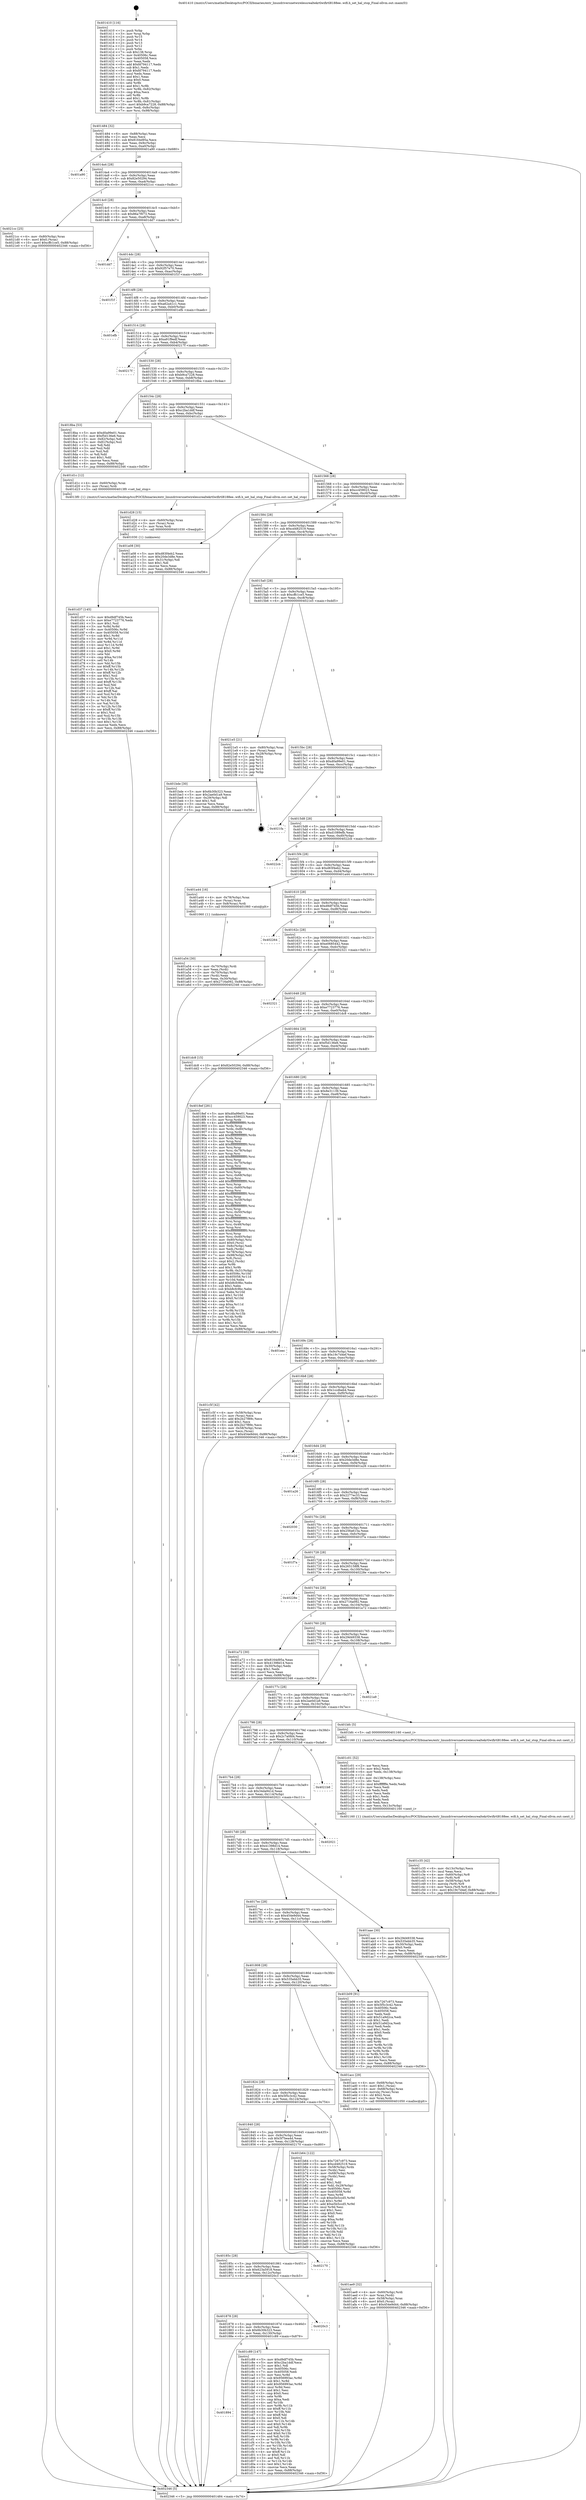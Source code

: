 digraph "0x401410" {
  label = "0x401410 (/mnt/c/Users/mathe/Desktop/tcc/POCII/binaries/extr_linuxdriversnetwirelessrealtekrtlwifirtl8188ee..wifi.h_set_hal_stop_Final-ollvm.out::main(0))"
  labelloc = "t"
  node[shape=record]

  Entry [label="",width=0.3,height=0.3,shape=circle,fillcolor=black,style=filled]
  "0x401484" [label="{
     0x401484 [32]\l
     | [instrs]\l
     &nbsp;&nbsp;0x401484 \<+6\>: mov -0x88(%rbp),%eax\l
     &nbsp;&nbsp;0x40148a \<+2\>: mov %eax,%ecx\l
     &nbsp;&nbsp;0x40148c \<+6\>: sub $0x8164d95a,%ecx\l
     &nbsp;&nbsp;0x401492 \<+6\>: mov %eax,-0x9c(%rbp)\l
     &nbsp;&nbsp;0x401498 \<+6\>: mov %ecx,-0xa0(%rbp)\l
     &nbsp;&nbsp;0x40149e \<+6\>: je 0000000000401a90 \<main+0x680\>\l
  }"]
  "0x401a90" [label="{
     0x401a90\l
  }", style=dashed]
  "0x4014a4" [label="{
     0x4014a4 [28]\l
     | [instrs]\l
     &nbsp;&nbsp;0x4014a4 \<+5\>: jmp 00000000004014a9 \<main+0x99\>\l
     &nbsp;&nbsp;0x4014a9 \<+6\>: mov -0x9c(%rbp),%eax\l
     &nbsp;&nbsp;0x4014af \<+5\>: sub $0x82e50294,%eax\l
     &nbsp;&nbsp;0x4014b4 \<+6\>: mov %eax,-0xa4(%rbp)\l
     &nbsp;&nbsp;0x4014ba \<+6\>: je 00000000004021cc \<main+0xdbc\>\l
  }"]
  Exit [label="",width=0.3,height=0.3,shape=circle,fillcolor=black,style=filled,peripheries=2]
  "0x4021cc" [label="{
     0x4021cc [25]\l
     | [instrs]\l
     &nbsp;&nbsp;0x4021cc \<+4\>: mov -0x80(%rbp),%rax\l
     &nbsp;&nbsp;0x4021d0 \<+6\>: movl $0x0,(%rax)\l
     &nbsp;&nbsp;0x4021d6 \<+10\>: movl $0xcffc1ce5,-0x88(%rbp)\l
     &nbsp;&nbsp;0x4021e0 \<+5\>: jmp 0000000000402346 \<main+0xf36\>\l
  }"]
  "0x4014c0" [label="{
     0x4014c0 [28]\l
     | [instrs]\l
     &nbsp;&nbsp;0x4014c0 \<+5\>: jmp 00000000004014c5 \<main+0xb5\>\l
     &nbsp;&nbsp;0x4014c5 \<+6\>: mov -0x9c(%rbp),%eax\l
     &nbsp;&nbsp;0x4014cb \<+5\>: sub $0x86a7f073,%eax\l
     &nbsp;&nbsp;0x4014d0 \<+6\>: mov %eax,-0xa8(%rbp)\l
     &nbsp;&nbsp;0x4014d6 \<+6\>: je 0000000000401dd7 \<main+0x9c7\>\l
  }"]
  "0x401d37" [label="{
     0x401d37 [145]\l
     | [instrs]\l
     &nbsp;&nbsp;0x401d37 \<+5\>: mov $0xd9df745b,%ecx\l
     &nbsp;&nbsp;0x401d3c \<+5\>: mov $0xe7723776,%edx\l
     &nbsp;&nbsp;0x401d41 \<+3\>: mov $0x1,%sil\l
     &nbsp;&nbsp;0x401d44 \<+3\>: xor %r8d,%r8d\l
     &nbsp;&nbsp;0x401d47 \<+8\>: mov 0x40506c,%r9d\l
     &nbsp;&nbsp;0x401d4f \<+8\>: mov 0x405058,%r10d\l
     &nbsp;&nbsp;0x401d57 \<+4\>: sub $0x1,%r8d\l
     &nbsp;&nbsp;0x401d5b \<+3\>: mov %r9d,%r11d\l
     &nbsp;&nbsp;0x401d5e \<+3\>: add %r8d,%r11d\l
     &nbsp;&nbsp;0x401d61 \<+4\>: imul %r11d,%r9d\l
     &nbsp;&nbsp;0x401d65 \<+4\>: and $0x1,%r9d\l
     &nbsp;&nbsp;0x401d69 \<+4\>: cmp $0x0,%r9d\l
     &nbsp;&nbsp;0x401d6d \<+3\>: sete %bl\l
     &nbsp;&nbsp;0x401d70 \<+4\>: cmp $0xa,%r10d\l
     &nbsp;&nbsp;0x401d74 \<+4\>: setl %r14b\l
     &nbsp;&nbsp;0x401d78 \<+3\>: mov %bl,%r15b\l
     &nbsp;&nbsp;0x401d7b \<+4\>: xor $0xff,%r15b\l
     &nbsp;&nbsp;0x401d7f \<+3\>: mov %r14b,%r12b\l
     &nbsp;&nbsp;0x401d82 \<+4\>: xor $0xff,%r12b\l
     &nbsp;&nbsp;0x401d86 \<+4\>: xor $0x1,%sil\l
     &nbsp;&nbsp;0x401d8a \<+3\>: mov %r15b,%r13b\l
     &nbsp;&nbsp;0x401d8d \<+4\>: and $0xff,%r13b\l
     &nbsp;&nbsp;0x401d91 \<+3\>: and %sil,%bl\l
     &nbsp;&nbsp;0x401d94 \<+3\>: mov %r12b,%al\l
     &nbsp;&nbsp;0x401d97 \<+2\>: and $0xff,%al\l
     &nbsp;&nbsp;0x401d99 \<+3\>: and %sil,%r14b\l
     &nbsp;&nbsp;0x401d9c \<+3\>: or %bl,%r13b\l
     &nbsp;&nbsp;0x401d9f \<+3\>: or %r14b,%al\l
     &nbsp;&nbsp;0x401da2 \<+3\>: xor %al,%r13b\l
     &nbsp;&nbsp;0x401da5 \<+3\>: or %r12b,%r15b\l
     &nbsp;&nbsp;0x401da8 \<+4\>: xor $0xff,%r15b\l
     &nbsp;&nbsp;0x401dac \<+4\>: or $0x1,%sil\l
     &nbsp;&nbsp;0x401db0 \<+3\>: and %sil,%r15b\l
     &nbsp;&nbsp;0x401db3 \<+3\>: or %r15b,%r13b\l
     &nbsp;&nbsp;0x401db6 \<+4\>: test $0x1,%r13b\l
     &nbsp;&nbsp;0x401dba \<+3\>: cmovne %edx,%ecx\l
     &nbsp;&nbsp;0x401dbd \<+6\>: mov %ecx,-0x88(%rbp)\l
     &nbsp;&nbsp;0x401dc3 \<+5\>: jmp 0000000000402346 \<main+0xf36\>\l
  }"]
  "0x401dd7" [label="{
     0x401dd7\l
  }", style=dashed]
  "0x4014dc" [label="{
     0x4014dc [28]\l
     | [instrs]\l
     &nbsp;&nbsp;0x4014dc \<+5\>: jmp 00000000004014e1 \<main+0xd1\>\l
     &nbsp;&nbsp;0x4014e1 \<+6\>: mov -0x9c(%rbp),%eax\l
     &nbsp;&nbsp;0x4014e7 \<+5\>: sub $0x92f57e70,%eax\l
     &nbsp;&nbsp;0x4014ec \<+6\>: mov %eax,-0xac(%rbp)\l
     &nbsp;&nbsp;0x4014f2 \<+6\>: je 0000000000401f1f \<main+0xb0f\>\l
  }"]
  "0x401d28" [label="{
     0x401d28 [15]\l
     | [instrs]\l
     &nbsp;&nbsp;0x401d28 \<+4\>: mov -0x60(%rbp),%rax\l
     &nbsp;&nbsp;0x401d2c \<+3\>: mov (%rax),%rax\l
     &nbsp;&nbsp;0x401d2f \<+3\>: mov %rax,%rdi\l
     &nbsp;&nbsp;0x401d32 \<+5\>: call 0000000000401030 \<free@plt\>\l
     | [calls]\l
     &nbsp;&nbsp;0x401030 \{1\} (unknown)\l
  }"]
  "0x401f1f" [label="{
     0x401f1f\l
  }", style=dashed]
  "0x4014f8" [label="{
     0x4014f8 [28]\l
     | [instrs]\l
     &nbsp;&nbsp;0x4014f8 \<+5\>: jmp 00000000004014fd \<main+0xed\>\l
     &nbsp;&nbsp;0x4014fd \<+6\>: mov -0x9c(%rbp),%eax\l
     &nbsp;&nbsp;0x401503 \<+5\>: sub $0xa62a41c1,%eax\l
     &nbsp;&nbsp;0x401508 \<+6\>: mov %eax,-0xb0(%rbp)\l
     &nbsp;&nbsp;0x40150e \<+6\>: je 0000000000401efb \<main+0xaeb\>\l
  }"]
  "0x401894" [label="{
     0x401894\l
  }", style=dashed]
  "0x401efb" [label="{
     0x401efb\l
  }", style=dashed]
  "0x401514" [label="{
     0x401514 [28]\l
     | [instrs]\l
     &nbsp;&nbsp;0x401514 \<+5\>: jmp 0000000000401519 \<main+0x109\>\l
     &nbsp;&nbsp;0x401519 \<+6\>: mov -0x9c(%rbp),%eax\l
     &nbsp;&nbsp;0x40151f \<+5\>: sub $0xa91f9edf,%eax\l
     &nbsp;&nbsp;0x401524 \<+6\>: mov %eax,-0xb4(%rbp)\l
     &nbsp;&nbsp;0x40152a \<+6\>: je 000000000040217f \<main+0xd6f\>\l
  }"]
  "0x401c89" [label="{
     0x401c89 [147]\l
     | [instrs]\l
     &nbsp;&nbsp;0x401c89 \<+5\>: mov $0xd9df745b,%eax\l
     &nbsp;&nbsp;0x401c8e \<+5\>: mov $0xc2ba1ddf,%ecx\l
     &nbsp;&nbsp;0x401c93 \<+2\>: mov $0x1,%dl\l
     &nbsp;&nbsp;0x401c95 \<+7\>: mov 0x40506c,%esi\l
     &nbsp;&nbsp;0x401c9c \<+7\>: mov 0x405058,%edi\l
     &nbsp;&nbsp;0x401ca3 \<+3\>: mov %esi,%r8d\l
     &nbsp;&nbsp;0x401ca6 \<+7\>: sub $0x956993ac,%r8d\l
     &nbsp;&nbsp;0x401cad \<+4\>: sub $0x1,%r8d\l
     &nbsp;&nbsp;0x401cb1 \<+7\>: add $0x956993ac,%r8d\l
     &nbsp;&nbsp;0x401cb8 \<+4\>: imul %r8d,%esi\l
     &nbsp;&nbsp;0x401cbc \<+3\>: and $0x1,%esi\l
     &nbsp;&nbsp;0x401cbf \<+3\>: cmp $0x0,%esi\l
     &nbsp;&nbsp;0x401cc2 \<+4\>: sete %r9b\l
     &nbsp;&nbsp;0x401cc6 \<+3\>: cmp $0xa,%edi\l
     &nbsp;&nbsp;0x401cc9 \<+4\>: setl %r10b\l
     &nbsp;&nbsp;0x401ccd \<+3\>: mov %r9b,%r11b\l
     &nbsp;&nbsp;0x401cd0 \<+4\>: xor $0xff,%r11b\l
     &nbsp;&nbsp;0x401cd4 \<+3\>: mov %r10b,%bl\l
     &nbsp;&nbsp;0x401cd7 \<+3\>: xor $0xff,%bl\l
     &nbsp;&nbsp;0x401cda \<+3\>: xor $0x0,%dl\l
     &nbsp;&nbsp;0x401cdd \<+3\>: mov %r11b,%r14b\l
     &nbsp;&nbsp;0x401ce0 \<+4\>: and $0x0,%r14b\l
     &nbsp;&nbsp;0x401ce4 \<+3\>: and %dl,%r9b\l
     &nbsp;&nbsp;0x401ce7 \<+3\>: mov %bl,%r15b\l
     &nbsp;&nbsp;0x401cea \<+4\>: and $0x0,%r15b\l
     &nbsp;&nbsp;0x401cee \<+3\>: and %dl,%r10b\l
     &nbsp;&nbsp;0x401cf1 \<+3\>: or %r9b,%r14b\l
     &nbsp;&nbsp;0x401cf4 \<+3\>: or %r10b,%r15b\l
     &nbsp;&nbsp;0x401cf7 \<+3\>: xor %r15b,%r14b\l
     &nbsp;&nbsp;0x401cfa \<+3\>: or %bl,%r11b\l
     &nbsp;&nbsp;0x401cfd \<+4\>: xor $0xff,%r11b\l
     &nbsp;&nbsp;0x401d01 \<+3\>: or $0x0,%dl\l
     &nbsp;&nbsp;0x401d04 \<+3\>: and %dl,%r11b\l
     &nbsp;&nbsp;0x401d07 \<+3\>: or %r11b,%r14b\l
     &nbsp;&nbsp;0x401d0a \<+4\>: test $0x1,%r14b\l
     &nbsp;&nbsp;0x401d0e \<+3\>: cmovne %ecx,%eax\l
     &nbsp;&nbsp;0x401d11 \<+6\>: mov %eax,-0x88(%rbp)\l
     &nbsp;&nbsp;0x401d17 \<+5\>: jmp 0000000000402346 \<main+0xf36\>\l
  }"]
  "0x40217f" [label="{
     0x40217f\l
  }", style=dashed]
  "0x401530" [label="{
     0x401530 [28]\l
     | [instrs]\l
     &nbsp;&nbsp;0x401530 \<+5\>: jmp 0000000000401535 \<main+0x125\>\l
     &nbsp;&nbsp;0x401535 \<+6\>: mov -0x9c(%rbp),%eax\l
     &nbsp;&nbsp;0x40153b \<+5\>: sub $0xb9ca7228,%eax\l
     &nbsp;&nbsp;0x401540 \<+6\>: mov %eax,-0xb8(%rbp)\l
     &nbsp;&nbsp;0x401546 \<+6\>: je 00000000004018ba \<main+0x4aa\>\l
  }"]
  "0x401878" [label="{
     0x401878 [28]\l
     | [instrs]\l
     &nbsp;&nbsp;0x401878 \<+5\>: jmp 000000000040187d \<main+0x46d\>\l
     &nbsp;&nbsp;0x40187d \<+6\>: mov -0x9c(%rbp),%eax\l
     &nbsp;&nbsp;0x401883 \<+5\>: sub $0x6b30b323,%eax\l
     &nbsp;&nbsp;0x401888 \<+6\>: mov %eax,-0x130(%rbp)\l
     &nbsp;&nbsp;0x40188e \<+6\>: je 0000000000401c89 \<main+0x879\>\l
  }"]
  "0x4018ba" [label="{
     0x4018ba [53]\l
     | [instrs]\l
     &nbsp;&nbsp;0x4018ba \<+5\>: mov $0xd0a99e01,%eax\l
     &nbsp;&nbsp;0x4018bf \<+5\>: mov $0xf5d136e6,%ecx\l
     &nbsp;&nbsp;0x4018c4 \<+6\>: mov -0x82(%rbp),%dl\l
     &nbsp;&nbsp;0x4018ca \<+7\>: mov -0x81(%rbp),%sil\l
     &nbsp;&nbsp;0x4018d1 \<+3\>: mov %dl,%dil\l
     &nbsp;&nbsp;0x4018d4 \<+3\>: and %sil,%dil\l
     &nbsp;&nbsp;0x4018d7 \<+3\>: xor %sil,%dl\l
     &nbsp;&nbsp;0x4018da \<+3\>: or %dl,%dil\l
     &nbsp;&nbsp;0x4018dd \<+4\>: test $0x1,%dil\l
     &nbsp;&nbsp;0x4018e1 \<+3\>: cmovne %ecx,%eax\l
     &nbsp;&nbsp;0x4018e4 \<+6\>: mov %eax,-0x88(%rbp)\l
     &nbsp;&nbsp;0x4018ea \<+5\>: jmp 0000000000402346 \<main+0xf36\>\l
  }"]
  "0x40154c" [label="{
     0x40154c [28]\l
     | [instrs]\l
     &nbsp;&nbsp;0x40154c \<+5\>: jmp 0000000000401551 \<main+0x141\>\l
     &nbsp;&nbsp;0x401551 \<+6\>: mov -0x9c(%rbp),%eax\l
     &nbsp;&nbsp;0x401557 \<+5\>: sub $0xc2ba1ddf,%eax\l
     &nbsp;&nbsp;0x40155c \<+6\>: mov %eax,-0xbc(%rbp)\l
     &nbsp;&nbsp;0x401562 \<+6\>: je 0000000000401d1c \<main+0x90c\>\l
  }"]
  "0x402346" [label="{
     0x402346 [5]\l
     | [instrs]\l
     &nbsp;&nbsp;0x402346 \<+5\>: jmp 0000000000401484 \<main+0x74\>\l
  }"]
  "0x401410" [label="{
     0x401410 [116]\l
     | [instrs]\l
     &nbsp;&nbsp;0x401410 \<+1\>: push %rbp\l
     &nbsp;&nbsp;0x401411 \<+3\>: mov %rsp,%rbp\l
     &nbsp;&nbsp;0x401414 \<+2\>: push %r15\l
     &nbsp;&nbsp;0x401416 \<+2\>: push %r14\l
     &nbsp;&nbsp;0x401418 \<+2\>: push %r13\l
     &nbsp;&nbsp;0x40141a \<+2\>: push %r12\l
     &nbsp;&nbsp;0x40141c \<+1\>: push %rbx\l
     &nbsp;&nbsp;0x40141d \<+7\>: sub $0x138,%rsp\l
     &nbsp;&nbsp;0x401424 \<+7\>: mov 0x40506c,%eax\l
     &nbsp;&nbsp;0x40142b \<+7\>: mov 0x405058,%ecx\l
     &nbsp;&nbsp;0x401432 \<+2\>: mov %eax,%edx\l
     &nbsp;&nbsp;0x401434 \<+6\>: add $0xfd794117,%edx\l
     &nbsp;&nbsp;0x40143a \<+3\>: sub $0x1,%edx\l
     &nbsp;&nbsp;0x40143d \<+6\>: sub $0xfd794117,%edx\l
     &nbsp;&nbsp;0x401443 \<+3\>: imul %edx,%eax\l
     &nbsp;&nbsp;0x401446 \<+3\>: and $0x1,%eax\l
     &nbsp;&nbsp;0x401449 \<+3\>: cmp $0x0,%eax\l
     &nbsp;&nbsp;0x40144c \<+4\>: sete %r8b\l
     &nbsp;&nbsp;0x401450 \<+4\>: and $0x1,%r8b\l
     &nbsp;&nbsp;0x401454 \<+7\>: mov %r8b,-0x82(%rbp)\l
     &nbsp;&nbsp;0x40145b \<+3\>: cmp $0xa,%ecx\l
     &nbsp;&nbsp;0x40145e \<+4\>: setl %r8b\l
     &nbsp;&nbsp;0x401462 \<+4\>: and $0x1,%r8b\l
     &nbsp;&nbsp;0x401466 \<+7\>: mov %r8b,-0x81(%rbp)\l
     &nbsp;&nbsp;0x40146d \<+10\>: movl $0xb9ca7228,-0x88(%rbp)\l
     &nbsp;&nbsp;0x401477 \<+6\>: mov %edi,-0x8c(%rbp)\l
     &nbsp;&nbsp;0x40147d \<+7\>: mov %rsi,-0x98(%rbp)\l
  }"]
  "0x4020c3" [label="{
     0x4020c3\l
  }", style=dashed]
  "0x401d1c" [label="{
     0x401d1c [12]\l
     | [instrs]\l
     &nbsp;&nbsp;0x401d1c \<+4\>: mov -0x60(%rbp),%rax\l
     &nbsp;&nbsp;0x401d20 \<+3\>: mov (%rax),%rdi\l
     &nbsp;&nbsp;0x401d23 \<+5\>: call 00000000004013f0 \<set_hal_stop\>\l
     | [calls]\l
     &nbsp;&nbsp;0x4013f0 \{1\} (/mnt/c/Users/mathe/Desktop/tcc/POCII/binaries/extr_linuxdriversnetwirelessrealtekrtlwifirtl8188ee..wifi.h_set_hal_stop_Final-ollvm.out::set_hal_stop)\l
  }"]
  "0x401568" [label="{
     0x401568 [28]\l
     | [instrs]\l
     &nbsp;&nbsp;0x401568 \<+5\>: jmp 000000000040156d \<main+0x15d\>\l
     &nbsp;&nbsp;0x40156d \<+6\>: mov -0x9c(%rbp),%eax\l
     &nbsp;&nbsp;0x401573 \<+5\>: sub $0xcc459023,%eax\l
     &nbsp;&nbsp;0x401578 \<+6\>: mov %eax,-0xc0(%rbp)\l
     &nbsp;&nbsp;0x40157e \<+6\>: je 0000000000401a08 \<main+0x5f8\>\l
  }"]
  "0x40185c" [label="{
     0x40185c [28]\l
     | [instrs]\l
     &nbsp;&nbsp;0x40185c \<+5\>: jmp 0000000000401861 \<main+0x451\>\l
     &nbsp;&nbsp;0x401861 \<+6\>: mov -0x9c(%rbp),%eax\l
     &nbsp;&nbsp;0x401867 \<+5\>: sub $0x623a5918,%eax\l
     &nbsp;&nbsp;0x40186c \<+6\>: mov %eax,-0x12c(%rbp)\l
     &nbsp;&nbsp;0x401872 \<+6\>: je 00000000004020c3 \<main+0xcb3\>\l
  }"]
  "0x401a08" [label="{
     0x401a08 [30]\l
     | [instrs]\l
     &nbsp;&nbsp;0x401a08 \<+5\>: mov $0xd83f4eb2,%eax\l
     &nbsp;&nbsp;0x401a0d \<+5\>: mov $0x20de3d8e,%ecx\l
     &nbsp;&nbsp;0x401a12 \<+3\>: mov -0x31(%rbp),%dl\l
     &nbsp;&nbsp;0x401a15 \<+3\>: test $0x1,%dl\l
     &nbsp;&nbsp;0x401a18 \<+3\>: cmovne %ecx,%eax\l
     &nbsp;&nbsp;0x401a1b \<+6\>: mov %eax,-0x88(%rbp)\l
     &nbsp;&nbsp;0x401a21 \<+5\>: jmp 0000000000402346 \<main+0xf36\>\l
  }"]
  "0x401584" [label="{
     0x401584 [28]\l
     | [instrs]\l
     &nbsp;&nbsp;0x401584 \<+5\>: jmp 0000000000401589 \<main+0x179\>\l
     &nbsp;&nbsp;0x401589 \<+6\>: mov -0x9c(%rbp),%eax\l
     &nbsp;&nbsp;0x40158f \<+5\>: sub $0xcd482519,%eax\l
     &nbsp;&nbsp;0x401594 \<+6\>: mov %eax,-0xc4(%rbp)\l
     &nbsp;&nbsp;0x40159a \<+6\>: je 0000000000401bde \<main+0x7ce\>\l
  }"]
  "0x402170" [label="{
     0x402170\l
  }", style=dashed]
  "0x401bde" [label="{
     0x401bde [30]\l
     | [instrs]\l
     &nbsp;&nbsp;0x401bde \<+5\>: mov $0x6b30b323,%eax\l
     &nbsp;&nbsp;0x401be3 \<+5\>: mov $0x2ae0d1a9,%ecx\l
     &nbsp;&nbsp;0x401be8 \<+3\>: mov -0x29(%rbp),%dl\l
     &nbsp;&nbsp;0x401beb \<+3\>: test $0x1,%dl\l
     &nbsp;&nbsp;0x401bee \<+3\>: cmovne %ecx,%eax\l
     &nbsp;&nbsp;0x401bf1 \<+6\>: mov %eax,-0x88(%rbp)\l
     &nbsp;&nbsp;0x401bf7 \<+5\>: jmp 0000000000402346 \<main+0xf36\>\l
  }"]
  "0x4015a0" [label="{
     0x4015a0 [28]\l
     | [instrs]\l
     &nbsp;&nbsp;0x4015a0 \<+5\>: jmp 00000000004015a5 \<main+0x195\>\l
     &nbsp;&nbsp;0x4015a5 \<+6\>: mov -0x9c(%rbp),%eax\l
     &nbsp;&nbsp;0x4015ab \<+5\>: sub $0xcffc1ce5,%eax\l
     &nbsp;&nbsp;0x4015b0 \<+6\>: mov %eax,-0xc8(%rbp)\l
     &nbsp;&nbsp;0x4015b6 \<+6\>: je 00000000004021e5 \<main+0xdd5\>\l
  }"]
  "0x401c35" [label="{
     0x401c35 [42]\l
     | [instrs]\l
     &nbsp;&nbsp;0x401c35 \<+6\>: mov -0x13c(%rbp),%ecx\l
     &nbsp;&nbsp;0x401c3b \<+3\>: imul %eax,%ecx\l
     &nbsp;&nbsp;0x401c3e \<+4\>: mov -0x60(%rbp),%r8\l
     &nbsp;&nbsp;0x401c42 \<+3\>: mov (%r8),%r8\l
     &nbsp;&nbsp;0x401c45 \<+4\>: mov -0x58(%rbp),%r9\l
     &nbsp;&nbsp;0x401c49 \<+3\>: movslq (%r9),%r9\l
     &nbsp;&nbsp;0x401c4c \<+4\>: mov %ecx,(%r8,%r9,4)\l
     &nbsp;&nbsp;0x401c50 \<+10\>: movl $0x19c7d4ef,-0x88(%rbp)\l
     &nbsp;&nbsp;0x401c5a \<+5\>: jmp 0000000000402346 \<main+0xf36\>\l
  }"]
  "0x4021e5" [label="{
     0x4021e5 [21]\l
     | [instrs]\l
     &nbsp;&nbsp;0x4021e5 \<+4\>: mov -0x80(%rbp),%rax\l
     &nbsp;&nbsp;0x4021e9 \<+2\>: mov (%rax),%eax\l
     &nbsp;&nbsp;0x4021eb \<+4\>: lea -0x28(%rbp),%rsp\l
     &nbsp;&nbsp;0x4021ef \<+1\>: pop %rbx\l
     &nbsp;&nbsp;0x4021f0 \<+2\>: pop %r12\l
     &nbsp;&nbsp;0x4021f2 \<+2\>: pop %r13\l
     &nbsp;&nbsp;0x4021f4 \<+2\>: pop %r14\l
     &nbsp;&nbsp;0x4021f6 \<+2\>: pop %r15\l
     &nbsp;&nbsp;0x4021f8 \<+1\>: pop %rbp\l
     &nbsp;&nbsp;0x4021f9 \<+1\>: ret\l
  }"]
  "0x4015bc" [label="{
     0x4015bc [28]\l
     | [instrs]\l
     &nbsp;&nbsp;0x4015bc \<+5\>: jmp 00000000004015c1 \<main+0x1b1\>\l
     &nbsp;&nbsp;0x4015c1 \<+6\>: mov -0x9c(%rbp),%eax\l
     &nbsp;&nbsp;0x4015c7 \<+5\>: sub $0xd0a99e01,%eax\l
     &nbsp;&nbsp;0x4015cc \<+6\>: mov %eax,-0xcc(%rbp)\l
     &nbsp;&nbsp;0x4015d2 \<+6\>: je 00000000004021fa \<main+0xdea\>\l
  }"]
  "0x401c01" [label="{
     0x401c01 [52]\l
     | [instrs]\l
     &nbsp;&nbsp;0x401c01 \<+2\>: xor %ecx,%ecx\l
     &nbsp;&nbsp;0x401c03 \<+5\>: mov $0x2,%edx\l
     &nbsp;&nbsp;0x401c08 \<+6\>: mov %edx,-0x138(%rbp)\l
     &nbsp;&nbsp;0x401c0e \<+1\>: cltd\l
     &nbsp;&nbsp;0x401c0f \<+6\>: mov -0x138(%rbp),%esi\l
     &nbsp;&nbsp;0x401c15 \<+2\>: idiv %esi\l
     &nbsp;&nbsp;0x401c17 \<+6\>: imul $0xfffffffe,%edx,%edx\l
     &nbsp;&nbsp;0x401c1d \<+2\>: mov %ecx,%edi\l
     &nbsp;&nbsp;0x401c1f \<+2\>: sub %edx,%edi\l
     &nbsp;&nbsp;0x401c21 \<+2\>: mov %ecx,%edx\l
     &nbsp;&nbsp;0x401c23 \<+3\>: sub $0x1,%edx\l
     &nbsp;&nbsp;0x401c26 \<+2\>: add %edx,%edi\l
     &nbsp;&nbsp;0x401c28 \<+2\>: sub %edi,%ecx\l
     &nbsp;&nbsp;0x401c2a \<+6\>: mov %ecx,-0x13c(%rbp)\l
     &nbsp;&nbsp;0x401c30 \<+5\>: call 0000000000401160 \<next_i\>\l
     | [calls]\l
     &nbsp;&nbsp;0x401160 \{1\} (/mnt/c/Users/mathe/Desktop/tcc/POCII/binaries/extr_linuxdriversnetwirelessrealtekrtlwifirtl8188ee..wifi.h_set_hal_stop_Final-ollvm.out::next_i)\l
  }"]
  "0x4021fa" [label="{
     0x4021fa\l
  }", style=dashed]
  "0x4015d8" [label="{
     0x4015d8 [28]\l
     | [instrs]\l
     &nbsp;&nbsp;0x4015d8 \<+5\>: jmp 00000000004015dd \<main+0x1cd\>\l
     &nbsp;&nbsp;0x4015dd \<+6\>: mov -0x9c(%rbp),%eax\l
     &nbsp;&nbsp;0x4015e3 \<+5\>: sub $0xd1089efb,%eax\l
     &nbsp;&nbsp;0x4015e8 \<+6\>: mov %eax,-0xd0(%rbp)\l
     &nbsp;&nbsp;0x4015ee \<+6\>: je 00000000004022cb \<main+0xebb\>\l
  }"]
  "0x401840" [label="{
     0x401840 [28]\l
     | [instrs]\l
     &nbsp;&nbsp;0x401840 \<+5\>: jmp 0000000000401845 \<main+0x435\>\l
     &nbsp;&nbsp;0x401845 \<+6\>: mov -0x9c(%rbp),%eax\l
     &nbsp;&nbsp;0x40184b \<+5\>: sub $0x5f7bea4d,%eax\l
     &nbsp;&nbsp;0x401850 \<+6\>: mov %eax,-0x128(%rbp)\l
     &nbsp;&nbsp;0x401856 \<+6\>: je 0000000000402170 \<main+0xd60\>\l
  }"]
  "0x4022cb" [label="{
     0x4022cb\l
  }", style=dashed]
  "0x4015f4" [label="{
     0x4015f4 [28]\l
     | [instrs]\l
     &nbsp;&nbsp;0x4015f4 \<+5\>: jmp 00000000004015f9 \<main+0x1e9\>\l
     &nbsp;&nbsp;0x4015f9 \<+6\>: mov -0x9c(%rbp),%eax\l
     &nbsp;&nbsp;0x4015ff \<+5\>: sub $0xd83f4eb2,%eax\l
     &nbsp;&nbsp;0x401604 \<+6\>: mov %eax,-0xd4(%rbp)\l
     &nbsp;&nbsp;0x40160a \<+6\>: je 0000000000401a44 \<main+0x634\>\l
  }"]
  "0x401b64" [label="{
     0x401b64 [122]\l
     | [instrs]\l
     &nbsp;&nbsp;0x401b64 \<+5\>: mov $0x7267c973,%eax\l
     &nbsp;&nbsp;0x401b69 \<+5\>: mov $0xcd482519,%ecx\l
     &nbsp;&nbsp;0x401b6e \<+4\>: mov -0x58(%rbp),%rdx\l
     &nbsp;&nbsp;0x401b72 \<+2\>: mov (%rdx),%esi\l
     &nbsp;&nbsp;0x401b74 \<+4\>: mov -0x68(%rbp),%rdx\l
     &nbsp;&nbsp;0x401b78 \<+2\>: cmp (%rdx),%esi\l
     &nbsp;&nbsp;0x401b7a \<+4\>: setl %dil\l
     &nbsp;&nbsp;0x401b7e \<+4\>: and $0x1,%dil\l
     &nbsp;&nbsp;0x401b82 \<+4\>: mov %dil,-0x29(%rbp)\l
     &nbsp;&nbsp;0x401b86 \<+7\>: mov 0x40506c,%esi\l
     &nbsp;&nbsp;0x401b8d \<+8\>: mov 0x405058,%r8d\l
     &nbsp;&nbsp;0x401b95 \<+3\>: mov %esi,%r9d\l
     &nbsp;&nbsp;0x401b98 \<+7\>: sub $0xe5b5ccd5,%r9d\l
     &nbsp;&nbsp;0x401b9f \<+4\>: sub $0x1,%r9d\l
     &nbsp;&nbsp;0x401ba3 \<+7\>: add $0xe5b5ccd5,%r9d\l
     &nbsp;&nbsp;0x401baa \<+4\>: imul %r9d,%esi\l
     &nbsp;&nbsp;0x401bae \<+3\>: and $0x1,%esi\l
     &nbsp;&nbsp;0x401bb1 \<+3\>: cmp $0x0,%esi\l
     &nbsp;&nbsp;0x401bb4 \<+4\>: sete %dil\l
     &nbsp;&nbsp;0x401bb8 \<+4\>: cmp $0xa,%r8d\l
     &nbsp;&nbsp;0x401bbc \<+4\>: setl %r10b\l
     &nbsp;&nbsp;0x401bc0 \<+3\>: mov %dil,%r11b\l
     &nbsp;&nbsp;0x401bc3 \<+3\>: and %r10b,%r11b\l
     &nbsp;&nbsp;0x401bc6 \<+3\>: xor %r10b,%dil\l
     &nbsp;&nbsp;0x401bc9 \<+3\>: or %dil,%r11b\l
     &nbsp;&nbsp;0x401bcc \<+4\>: test $0x1,%r11b\l
     &nbsp;&nbsp;0x401bd0 \<+3\>: cmovne %ecx,%eax\l
     &nbsp;&nbsp;0x401bd3 \<+6\>: mov %eax,-0x88(%rbp)\l
     &nbsp;&nbsp;0x401bd9 \<+5\>: jmp 0000000000402346 \<main+0xf36\>\l
  }"]
  "0x401a44" [label="{
     0x401a44 [16]\l
     | [instrs]\l
     &nbsp;&nbsp;0x401a44 \<+4\>: mov -0x78(%rbp),%rax\l
     &nbsp;&nbsp;0x401a48 \<+3\>: mov (%rax),%rax\l
     &nbsp;&nbsp;0x401a4b \<+4\>: mov 0x8(%rax),%rdi\l
     &nbsp;&nbsp;0x401a4f \<+5\>: call 0000000000401060 \<atoi@plt\>\l
     | [calls]\l
     &nbsp;&nbsp;0x401060 \{1\} (unknown)\l
  }"]
  "0x401610" [label="{
     0x401610 [28]\l
     | [instrs]\l
     &nbsp;&nbsp;0x401610 \<+5\>: jmp 0000000000401615 \<main+0x205\>\l
     &nbsp;&nbsp;0x401615 \<+6\>: mov -0x9c(%rbp),%eax\l
     &nbsp;&nbsp;0x40161b \<+5\>: sub $0xd9df745b,%eax\l
     &nbsp;&nbsp;0x401620 \<+6\>: mov %eax,-0xd8(%rbp)\l
     &nbsp;&nbsp;0x401626 \<+6\>: je 0000000000402264 \<main+0xe54\>\l
  }"]
  "0x401ae9" [label="{
     0x401ae9 [32]\l
     | [instrs]\l
     &nbsp;&nbsp;0x401ae9 \<+4\>: mov -0x60(%rbp),%rdi\l
     &nbsp;&nbsp;0x401aed \<+3\>: mov %rax,(%rdi)\l
     &nbsp;&nbsp;0x401af0 \<+4\>: mov -0x58(%rbp),%rax\l
     &nbsp;&nbsp;0x401af4 \<+6\>: movl $0x0,(%rax)\l
     &nbsp;&nbsp;0x401afa \<+10\>: movl $0x454e9d44,-0x88(%rbp)\l
     &nbsp;&nbsp;0x401b04 \<+5\>: jmp 0000000000402346 \<main+0xf36\>\l
  }"]
  "0x402264" [label="{
     0x402264\l
  }", style=dashed]
  "0x40162c" [label="{
     0x40162c [28]\l
     | [instrs]\l
     &nbsp;&nbsp;0x40162c \<+5\>: jmp 0000000000401631 \<main+0x221\>\l
     &nbsp;&nbsp;0x401631 \<+6\>: mov -0x9c(%rbp),%eax\l
     &nbsp;&nbsp;0x401637 \<+5\>: sub $0xe0685442,%eax\l
     &nbsp;&nbsp;0x40163c \<+6\>: mov %eax,-0xdc(%rbp)\l
     &nbsp;&nbsp;0x401642 \<+6\>: je 0000000000402321 \<main+0xf11\>\l
  }"]
  "0x401824" [label="{
     0x401824 [28]\l
     | [instrs]\l
     &nbsp;&nbsp;0x401824 \<+5\>: jmp 0000000000401829 \<main+0x419\>\l
     &nbsp;&nbsp;0x401829 \<+6\>: mov -0x9c(%rbp),%eax\l
     &nbsp;&nbsp;0x40182f \<+5\>: sub $0x5f5c3c42,%eax\l
     &nbsp;&nbsp;0x401834 \<+6\>: mov %eax,-0x124(%rbp)\l
     &nbsp;&nbsp;0x40183a \<+6\>: je 0000000000401b64 \<main+0x754\>\l
  }"]
  "0x402321" [label="{
     0x402321\l
  }", style=dashed]
  "0x401648" [label="{
     0x401648 [28]\l
     | [instrs]\l
     &nbsp;&nbsp;0x401648 \<+5\>: jmp 000000000040164d \<main+0x23d\>\l
     &nbsp;&nbsp;0x40164d \<+6\>: mov -0x9c(%rbp),%eax\l
     &nbsp;&nbsp;0x401653 \<+5\>: sub $0xe7723776,%eax\l
     &nbsp;&nbsp;0x401658 \<+6\>: mov %eax,-0xe0(%rbp)\l
     &nbsp;&nbsp;0x40165e \<+6\>: je 0000000000401dc8 \<main+0x9b8\>\l
  }"]
  "0x401acc" [label="{
     0x401acc [29]\l
     | [instrs]\l
     &nbsp;&nbsp;0x401acc \<+4\>: mov -0x68(%rbp),%rax\l
     &nbsp;&nbsp;0x401ad0 \<+6\>: movl $0x1,(%rax)\l
     &nbsp;&nbsp;0x401ad6 \<+4\>: mov -0x68(%rbp),%rax\l
     &nbsp;&nbsp;0x401ada \<+3\>: movslq (%rax),%rax\l
     &nbsp;&nbsp;0x401add \<+4\>: shl $0x2,%rax\l
     &nbsp;&nbsp;0x401ae1 \<+3\>: mov %rax,%rdi\l
     &nbsp;&nbsp;0x401ae4 \<+5\>: call 0000000000401050 \<malloc@plt\>\l
     | [calls]\l
     &nbsp;&nbsp;0x401050 \{1\} (unknown)\l
  }"]
  "0x401dc8" [label="{
     0x401dc8 [15]\l
     | [instrs]\l
     &nbsp;&nbsp;0x401dc8 \<+10\>: movl $0x82e50294,-0x88(%rbp)\l
     &nbsp;&nbsp;0x401dd2 \<+5\>: jmp 0000000000402346 \<main+0xf36\>\l
  }"]
  "0x401664" [label="{
     0x401664 [28]\l
     | [instrs]\l
     &nbsp;&nbsp;0x401664 \<+5\>: jmp 0000000000401669 \<main+0x259\>\l
     &nbsp;&nbsp;0x401669 \<+6\>: mov -0x9c(%rbp),%eax\l
     &nbsp;&nbsp;0x40166f \<+5\>: sub $0xf5d136e6,%eax\l
     &nbsp;&nbsp;0x401674 \<+6\>: mov %eax,-0xe4(%rbp)\l
     &nbsp;&nbsp;0x40167a \<+6\>: je 00000000004018ef \<main+0x4df\>\l
  }"]
  "0x401808" [label="{
     0x401808 [28]\l
     | [instrs]\l
     &nbsp;&nbsp;0x401808 \<+5\>: jmp 000000000040180d \<main+0x3fd\>\l
     &nbsp;&nbsp;0x40180d \<+6\>: mov -0x9c(%rbp),%eax\l
     &nbsp;&nbsp;0x401813 \<+5\>: sub $0x535ebb35,%eax\l
     &nbsp;&nbsp;0x401818 \<+6\>: mov %eax,-0x120(%rbp)\l
     &nbsp;&nbsp;0x40181e \<+6\>: je 0000000000401acc \<main+0x6bc\>\l
  }"]
  "0x4018ef" [label="{
     0x4018ef [281]\l
     | [instrs]\l
     &nbsp;&nbsp;0x4018ef \<+5\>: mov $0xd0a99e01,%eax\l
     &nbsp;&nbsp;0x4018f4 \<+5\>: mov $0xcc459023,%ecx\l
     &nbsp;&nbsp;0x4018f9 \<+3\>: mov %rsp,%rdx\l
     &nbsp;&nbsp;0x4018fc \<+4\>: add $0xfffffffffffffff0,%rdx\l
     &nbsp;&nbsp;0x401900 \<+3\>: mov %rdx,%rsp\l
     &nbsp;&nbsp;0x401903 \<+4\>: mov %rdx,-0x80(%rbp)\l
     &nbsp;&nbsp;0x401907 \<+3\>: mov %rsp,%rdx\l
     &nbsp;&nbsp;0x40190a \<+4\>: add $0xfffffffffffffff0,%rdx\l
     &nbsp;&nbsp;0x40190e \<+3\>: mov %rdx,%rsp\l
     &nbsp;&nbsp;0x401911 \<+3\>: mov %rsp,%rsi\l
     &nbsp;&nbsp;0x401914 \<+4\>: add $0xfffffffffffffff0,%rsi\l
     &nbsp;&nbsp;0x401918 \<+3\>: mov %rsi,%rsp\l
     &nbsp;&nbsp;0x40191b \<+4\>: mov %rsi,-0x78(%rbp)\l
     &nbsp;&nbsp;0x40191f \<+3\>: mov %rsp,%rsi\l
     &nbsp;&nbsp;0x401922 \<+4\>: add $0xfffffffffffffff0,%rsi\l
     &nbsp;&nbsp;0x401926 \<+3\>: mov %rsi,%rsp\l
     &nbsp;&nbsp;0x401929 \<+4\>: mov %rsi,-0x70(%rbp)\l
     &nbsp;&nbsp;0x40192d \<+3\>: mov %rsp,%rsi\l
     &nbsp;&nbsp;0x401930 \<+4\>: add $0xfffffffffffffff0,%rsi\l
     &nbsp;&nbsp;0x401934 \<+3\>: mov %rsi,%rsp\l
     &nbsp;&nbsp;0x401937 \<+4\>: mov %rsi,-0x68(%rbp)\l
     &nbsp;&nbsp;0x40193b \<+3\>: mov %rsp,%rsi\l
     &nbsp;&nbsp;0x40193e \<+4\>: add $0xfffffffffffffff0,%rsi\l
     &nbsp;&nbsp;0x401942 \<+3\>: mov %rsi,%rsp\l
     &nbsp;&nbsp;0x401945 \<+4\>: mov %rsi,-0x60(%rbp)\l
     &nbsp;&nbsp;0x401949 \<+3\>: mov %rsp,%rsi\l
     &nbsp;&nbsp;0x40194c \<+4\>: add $0xfffffffffffffff0,%rsi\l
     &nbsp;&nbsp;0x401950 \<+3\>: mov %rsi,%rsp\l
     &nbsp;&nbsp;0x401953 \<+4\>: mov %rsi,-0x58(%rbp)\l
     &nbsp;&nbsp;0x401957 \<+3\>: mov %rsp,%rsi\l
     &nbsp;&nbsp;0x40195a \<+4\>: add $0xfffffffffffffff0,%rsi\l
     &nbsp;&nbsp;0x40195e \<+3\>: mov %rsi,%rsp\l
     &nbsp;&nbsp;0x401961 \<+4\>: mov %rsi,-0x50(%rbp)\l
     &nbsp;&nbsp;0x401965 \<+3\>: mov %rsp,%rsi\l
     &nbsp;&nbsp;0x401968 \<+4\>: add $0xfffffffffffffff0,%rsi\l
     &nbsp;&nbsp;0x40196c \<+3\>: mov %rsi,%rsp\l
     &nbsp;&nbsp;0x40196f \<+4\>: mov %rsi,-0x48(%rbp)\l
     &nbsp;&nbsp;0x401973 \<+3\>: mov %rsp,%rsi\l
     &nbsp;&nbsp;0x401976 \<+4\>: add $0xfffffffffffffff0,%rsi\l
     &nbsp;&nbsp;0x40197a \<+3\>: mov %rsi,%rsp\l
     &nbsp;&nbsp;0x40197d \<+4\>: mov %rsi,-0x40(%rbp)\l
     &nbsp;&nbsp;0x401981 \<+4\>: mov -0x80(%rbp),%rsi\l
     &nbsp;&nbsp;0x401985 \<+6\>: movl $0x0,(%rsi)\l
     &nbsp;&nbsp;0x40198b \<+6\>: mov -0x8c(%rbp),%edi\l
     &nbsp;&nbsp;0x401991 \<+2\>: mov %edi,(%rdx)\l
     &nbsp;&nbsp;0x401993 \<+4\>: mov -0x78(%rbp),%rsi\l
     &nbsp;&nbsp;0x401997 \<+7\>: mov -0x98(%rbp),%r8\l
     &nbsp;&nbsp;0x40199e \<+3\>: mov %r8,(%rsi)\l
     &nbsp;&nbsp;0x4019a1 \<+3\>: cmpl $0x2,(%rdx)\l
     &nbsp;&nbsp;0x4019a4 \<+4\>: setne %r9b\l
     &nbsp;&nbsp;0x4019a8 \<+4\>: and $0x1,%r9b\l
     &nbsp;&nbsp;0x4019ac \<+4\>: mov %r9b,-0x31(%rbp)\l
     &nbsp;&nbsp;0x4019b0 \<+8\>: mov 0x40506c,%r10d\l
     &nbsp;&nbsp;0x4019b8 \<+8\>: mov 0x405058,%r11d\l
     &nbsp;&nbsp;0x4019c0 \<+3\>: mov %r10d,%ebx\l
     &nbsp;&nbsp;0x4019c3 \<+6\>: add $0xb8cfc9bc,%ebx\l
     &nbsp;&nbsp;0x4019c9 \<+3\>: sub $0x1,%ebx\l
     &nbsp;&nbsp;0x4019cc \<+6\>: sub $0xb8cfc9bc,%ebx\l
     &nbsp;&nbsp;0x4019d2 \<+4\>: imul %ebx,%r10d\l
     &nbsp;&nbsp;0x4019d6 \<+4\>: and $0x1,%r10d\l
     &nbsp;&nbsp;0x4019da \<+4\>: cmp $0x0,%r10d\l
     &nbsp;&nbsp;0x4019de \<+4\>: sete %r9b\l
     &nbsp;&nbsp;0x4019e2 \<+4\>: cmp $0xa,%r11d\l
     &nbsp;&nbsp;0x4019e6 \<+4\>: setl %r14b\l
     &nbsp;&nbsp;0x4019ea \<+3\>: mov %r9b,%r15b\l
     &nbsp;&nbsp;0x4019ed \<+3\>: and %r14b,%r15b\l
     &nbsp;&nbsp;0x4019f0 \<+3\>: xor %r14b,%r9b\l
     &nbsp;&nbsp;0x4019f3 \<+3\>: or %r9b,%r15b\l
     &nbsp;&nbsp;0x4019f6 \<+4\>: test $0x1,%r15b\l
     &nbsp;&nbsp;0x4019fa \<+3\>: cmovne %ecx,%eax\l
     &nbsp;&nbsp;0x4019fd \<+6\>: mov %eax,-0x88(%rbp)\l
     &nbsp;&nbsp;0x401a03 \<+5\>: jmp 0000000000402346 \<main+0xf36\>\l
  }"]
  "0x401680" [label="{
     0x401680 [28]\l
     | [instrs]\l
     &nbsp;&nbsp;0x401680 \<+5\>: jmp 0000000000401685 \<main+0x275\>\l
     &nbsp;&nbsp;0x401685 \<+6\>: mov -0x9c(%rbp),%eax\l
     &nbsp;&nbsp;0x40168b \<+5\>: sub $0x8e31139,%eax\l
     &nbsp;&nbsp;0x401690 \<+6\>: mov %eax,-0xe8(%rbp)\l
     &nbsp;&nbsp;0x401696 \<+6\>: je 0000000000401eec \<main+0xadc\>\l
  }"]
  "0x401b09" [label="{
     0x401b09 [91]\l
     | [instrs]\l
     &nbsp;&nbsp;0x401b09 \<+5\>: mov $0x7267c973,%eax\l
     &nbsp;&nbsp;0x401b0e \<+5\>: mov $0x5f5c3c42,%ecx\l
     &nbsp;&nbsp;0x401b13 \<+7\>: mov 0x40506c,%edx\l
     &nbsp;&nbsp;0x401b1a \<+7\>: mov 0x405058,%esi\l
     &nbsp;&nbsp;0x401b21 \<+2\>: mov %edx,%edi\l
     &nbsp;&nbsp;0x401b23 \<+6\>: add $0x51a9d2ca,%edi\l
     &nbsp;&nbsp;0x401b29 \<+3\>: sub $0x1,%edi\l
     &nbsp;&nbsp;0x401b2c \<+6\>: sub $0x51a9d2ca,%edi\l
     &nbsp;&nbsp;0x401b32 \<+3\>: imul %edi,%edx\l
     &nbsp;&nbsp;0x401b35 \<+3\>: and $0x1,%edx\l
     &nbsp;&nbsp;0x401b38 \<+3\>: cmp $0x0,%edx\l
     &nbsp;&nbsp;0x401b3b \<+4\>: sete %r8b\l
     &nbsp;&nbsp;0x401b3f \<+3\>: cmp $0xa,%esi\l
     &nbsp;&nbsp;0x401b42 \<+4\>: setl %r9b\l
     &nbsp;&nbsp;0x401b46 \<+3\>: mov %r8b,%r10b\l
     &nbsp;&nbsp;0x401b49 \<+3\>: and %r9b,%r10b\l
     &nbsp;&nbsp;0x401b4c \<+3\>: xor %r9b,%r8b\l
     &nbsp;&nbsp;0x401b4f \<+3\>: or %r8b,%r10b\l
     &nbsp;&nbsp;0x401b52 \<+4\>: test $0x1,%r10b\l
     &nbsp;&nbsp;0x401b56 \<+3\>: cmovne %ecx,%eax\l
     &nbsp;&nbsp;0x401b59 \<+6\>: mov %eax,-0x88(%rbp)\l
     &nbsp;&nbsp;0x401b5f \<+5\>: jmp 0000000000402346 \<main+0xf36\>\l
  }"]
  "0x401a54" [label="{
     0x401a54 [30]\l
     | [instrs]\l
     &nbsp;&nbsp;0x401a54 \<+4\>: mov -0x70(%rbp),%rdi\l
     &nbsp;&nbsp;0x401a58 \<+2\>: mov %eax,(%rdi)\l
     &nbsp;&nbsp;0x401a5a \<+4\>: mov -0x70(%rbp),%rdi\l
     &nbsp;&nbsp;0x401a5e \<+2\>: mov (%rdi),%eax\l
     &nbsp;&nbsp;0x401a60 \<+3\>: mov %eax,-0x30(%rbp)\l
     &nbsp;&nbsp;0x401a63 \<+10\>: movl $0x2716a092,-0x88(%rbp)\l
     &nbsp;&nbsp;0x401a6d \<+5\>: jmp 0000000000402346 \<main+0xf36\>\l
  }"]
  "0x4017ec" [label="{
     0x4017ec [28]\l
     | [instrs]\l
     &nbsp;&nbsp;0x4017ec \<+5\>: jmp 00000000004017f1 \<main+0x3e1\>\l
     &nbsp;&nbsp;0x4017f1 \<+6\>: mov -0x9c(%rbp),%eax\l
     &nbsp;&nbsp;0x4017f7 \<+5\>: sub $0x454e9d44,%eax\l
     &nbsp;&nbsp;0x4017fc \<+6\>: mov %eax,-0x11c(%rbp)\l
     &nbsp;&nbsp;0x401802 \<+6\>: je 0000000000401b09 \<main+0x6f9\>\l
  }"]
  "0x401eec" [label="{
     0x401eec\l
  }", style=dashed]
  "0x40169c" [label="{
     0x40169c [28]\l
     | [instrs]\l
     &nbsp;&nbsp;0x40169c \<+5\>: jmp 00000000004016a1 \<main+0x291\>\l
     &nbsp;&nbsp;0x4016a1 \<+6\>: mov -0x9c(%rbp),%eax\l
     &nbsp;&nbsp;0x4016a7 \<+5\>: sub $0x19c7d4ef,%eax\l
     &nbsp;&nbsp;0x4016ac \<+6\>: mov %eax,-0xec(%rbp)\l
     &nbsp;&nbsp;0x4016b2 \<+6\>: je 0000000000401c5f \<main+0x84f\>\l
  }"]
  "0x401aae" [label="{
     0x401aae [30]\l
     | [instrs]\l
     &nbsp;&nbsp;0x401aae \<+5\>: mov $0x29d49338,%eax\l
     &nbsp;&nbsp;0x401ab3 \<+5\>: mov $0x535ebb35,%ecx\l
     &nbsp;&nbsp;0x401ab8 \<+3\>: mov -0x30(%rbp),%edx\l
     &nbsp;&nbsp;0x401abb \<+3\>: cmp $0x0,%edx\l
     &nbsp;&nbsp;0x401abe \<+3\>: cmove %ecx,%eax\l
     &nbsp;&nbsp;0x401ac1 \<+6\>: mov %eax,-0x88(%rbp)\l
     &nbsp;&nbsp;0x401ac7 \<+5\>: jmp 0000000000402346 \<main+0xf36\>\l
  }"]
  "0x401c5f" [label="{
     0x401c5f [42]\l
     | [instrs]\l
     &nbsp;&nbsp;0x401c5f \<+4\>: mov -0x58(%rbp),%rax\l
     &nbsp;&nbsp;0x401c63 \<+2\>: mov (%rax),%ecx\l
     &nbsp;&nbsp;0x401c65 \<+6\>: add $0x2b27f89c,%ecx\l
     &nbsp;&nbsp;0x401c6b \<+3\>: add $0x1,%ecx\l
     &nbsp;&nbsp;0x401c6e \<+6\>: sub $0x2b27f89c,%ecx\l
     &nbsp;&nbsp;0x401c74 \<+4\>: mov -0x58(%rbp),%rax\l
     &nbsp;&nbsp;0x401c78 \<+2\>: mov %ecx,(%rax)\l
     &nbsp;&nbsp;0x401c7a \<+10\>: movl $0x454e9d44,-0x88(%rbp)\l
     &nbsp;&nbsp;0x401c84 \<+5\>: jmp 0000000000402346 \<main+0xf36\>\l
  }"]
  "0x4016b8" [label="{
     0x4016b8 [28]\l
     | [instrs]\l
     &nbsp;&nbsp;0x4016b8 \<+5\>: jmp 00000000004016bd \<main+0x2ad\>\l
     &nbsp;&nbsp;0x4016bd \<+6\>: mov -0x9c(%rbp),%eax\l
     &nbsp;&nbsp;0x4016c3 \<+5\>: sub $0x1ccdbeb4,%eax\l
     &nbsp;&nbsp;0x4016c8 \<+6\>: mov %eax,-0xf0(%rbp)\l
     &nbsp;&nbsp;0x4016ce \<+6\>: je 0000000000401e2d \<main+0xa1d\>\l
  }"]
  "0x4017d0" [label="{
     0x4017d0 [28]\l
     | [instrs]\l
     &nbsp;&nbsp;0x4017d0 \<+5\>: jmp 00000000004017d5 \<main+0x3c5\>\l
     &nbsp;&nbsp;0x4017d5 \<+6\>: mov -0x9c(%rbp),%eax\l
     &nbsp;&nbsp;0x4017db \<+5\>: sub $0x41398d14,%eax\l
     &nbsp;&nbsp;0x4017e0 \<+6\>: mov %eax,-0x118(%rbp)\l
     &nbsp;&nbsp;0x4017e6 \<+6\>: je 0000000000401aae \<main+0x69e\>\l
  }"]
  "0x401e2d" [label="{
     0x401e2d\l
  }", style=dashed]
  "0x4016d4" [label="{
     0x4016d4 [28]\l
     | [instrs]\l
     &nbsp;&nbsp;0x4016d4 \<+5\>: jmp 00000000004016d9 \<main+0x2c9\>\l
     &nbsp;&nbsp;0x4016d9 \<+6\>: mov -0x9c(%rbp),%eax\l
     &nbsp;&nbsp;0x4016df \<+5\>: sub $0x20de3d8e,%eax\l
     &nbsp;&nbsp;0x4016e4 \<+6\>: mov %eax,-0xf4(%rbp)\l
     &nbsp;&nbsp;0x4016ea \<+6\>: je 0000000000401a26 \<main+0x616\>\l
  }"]
  "0x402021" [label="{
     0x402021\l
  }", style=dashed]
  "0x401a26" [label="{
     0x401a26\l
  }", style=dashed]
  "0x4016f0" [label="{
     0x4016f0 [28]\l
     | [instrs]\l
     &nbsp;&nbsp;0x4016f0 \<+5\>: jmp 00000000004016f5 \<main+0x2e5\>\l
     &nbsp;&nbsp;0x4016f5 \<+6\>: mov -0x9c(%rbp),%eax\l
     &nbsp;&nbsp;0x4016fb \<+5\>: sub $0x2277ec33,%eax\l
     &nbsp;&nbsp;0x401700 \<+6\>: mov %eax,-0xf8(%rbp)\l
     &nbsp;&nbsp;0x401706 \<+6\>: je 0000000000402030 \<main+0xc20\>\l
  }"]
  "0x4017b4" [label="{
     0x4017b4 [28]\l
     | [instrs]\l
     &nbsp;&nbsp;0x4017b4 \<+5\>: jmp 00000000004017b9 \<main+0x3a9\>\l
     &nbsp;&nbsp;0x4017b9 \<+6\>: mov -0x9c(%rbp),%eax\l
     &nbsp;&nbsp;0x4017bf \<+5\>: sub $0x34da941d,%eax\l
     &nbsp;&nbsp;0x4017c4 \<+6\>: mov %eax,-0x114(%rbp)\l
     &nbsp;&nbsp;0x4017ca \<+6\>: je 0000000000402021 \<main+0xc11\>\l
  }"]
  "0x402030" [label="{
     0x402030\l
  }", style=dashed]
  "0x40170c" [label="{
     0x40170c [28]\l
     | [instrs]\l
     &nbsp;&nbsp;0x40170c \<+5\>: jmp 0000000000401711 \<main+0x301\>\l
     &nbsp;&nbsp;0x401711 \<+6\>: mov -0x9c(%rbp),%eax\l
     &nbsp;&nbsp;0x401717 \<+5\>: sub $0x256a615a,%eax\l
     &nbsp;&nbsp;0x40171c \<+6\>: mov %eax,-0xfc(%rbp)\l
     &nbsp;&nbsp;0x401722 \<+6\>: je 0000000000401f7a \<main+0xb6a\>\l
  }"]
  "0x4021b8" [label="{
     0x4021b8\l
  }", style=dashed]
  "0x401f7a" [label="{
     0x401f7a\l
  }", style=dashed]
  "0x401728" [label="{
     0x401728 [28]\l
     | [instrs]\l
     &nbsp;&nbsp;0x401728 \<+5\>: jmp 000000000040172d \<main+0x31d\>\l
     &nbsp;&nbsp;0x40172d \<+6\>: mov -0x9c(%rbp),%eax\l
     &nbsp;&nbsp;0x401733 \<+5\>: sub $0x265158f8,%eax\l
     &nbsp;&nbsp;0x401738 \<+6\>: mov %eax,-0x100(%rbp)\l
     &nbsp;&nbsp;0x40173e \<+6\>: je 000000000040228e \<main+0xe7e\>\l
  }"]
  "0x401798" [label="{
     0x401798 [28]\l
     | [instrs]\l
     &nbsp;&nbsp;0x401798 \<+5\>: jmp 000000000040179d \<main+0x38d\>\l
     &nbsp;&nbsp;0x40179d \<+6\>: mov -0x9c(%rbp),%eax\l
     &nbsp;&nbsp;0x4017a3 \<+5\>: sub $0x2c7a0fd4,%eax\l
     &nbsp;&nbsp;0x4017a8 \<+6\>: mov %eax,-0x110(%rbp)\l
     &nbsp;&nbsp;0x4017ae \<+6\>: je 00000000004021b8 \<main+0xda8\>\l
  }"]
  "0x40228e" [label="{
     0x40228e\l
  }", style=dashed]
  "0x401744" [label="{
     0x401744 [28]\l
     | [instrs]\l
     &nbsp;&nbsp;0x401744 \<+5\>: jmp 0000000000401749 \<main+0x339\>\l
     &nbsp;&nbsp;0x401749 \<+6\>: mov -0x9c(%rbp),%eax\l
     &nbsp;&nbsp;0x40174f \<+5\>: sub $0x2716a092,%eax\l
     &nbsp;&nbsp;0x401754 \<+6\>: mov %eax,-0x104(%rbp)\l
     &nbsp;&nbsp;0x40175a \<+6\>: je 0000000000401a72 \<main+0x662\>\l
  }"]
  "0x401bfc" [label="{
     0x401bfc [5]\l
     | [instrs]\l
     &nbsp;&nbsp;0x401bfc \<+5\>: call 0000000000401160 \<next_i\>\l
     | [calls]\l
     &nbsp;&nbsp;0x401160 \{1\} (/mnt/c/Users/mathe/Desktop/tcc/POCII/binaries/extr_linuxdriversnetwirelessrealtekrtlwifirtl8188ee..wifi.h_set_hal_stop_Final-ollvm.out::next_i)\l
  }"]
  "0x401a72" [label="{
     0x401a72 [30]\l
     | [instrs]\l
     &nbsp;&nbsp;0x401a72 \<+5\>: mov $0x8164d95a,%eax\l
     &nbsp;&nbsp;0x401a77 \<+5\>: mov $0x41398d14,%ecx\l
     &nbsp;&nbsp;0x401a7c \<+3\>: mov -0x30(%rbp),%edx\l
     &nbsp;&nbsp;0x401a7f \<+3\>: cmp $0x1,%edx\l
     &nbsp;&nbsp;0x401a82 \<+3\>: cmovl %ecx,%eax\l
     &nbsp;&nbsp;0x401a85 \<+6\>: mov %eax,-0x88(%rbp)\l
     &nbsp;&nbsp;0x401a8b \<+5\>: jmp 0000000000402346 \<main+0xf36\>\l
  }"]
  "0x401760" [label="{
     0x401760 [28]\l
     | [instrs]\l
     &nbsp;&nbsp;0x401760 \<+5\>: jmp 0000000000401765 \<main+0x355\>\l
     &nbsp;&nbsp;0x401765 \<+6\>: mov -0x9c(%rbp),%eax\l
     &nbsp;&nbsp;0x40176b \<+5\>: sub $0x29d49338,%eax\l
     &nbsp;&nbsp;0x401770 \<+6\>: mov %eax,-0x108(%rbp)\l
     &nbsp;&nbsp;0x401776 \<+6\>: je 00000000004021a9 \<main+0xd99\>\l
  }"]
  "0x40177c" [label="{
     0x40177c [28]\l
     | [instrs]\l
     &nbsp;&nbsp;0x40177c \<+5\>: jmp 0000000000401781 \<main+0x371\>\l
     &nbsp;&nbsp;0x401781 \<+6\>: mov -0x9c(%rbp),%eax\l
     &nbsp;&nbsp;0x401787 \<+5\>: sub $0x2ae0d1a9,%eax\l
     &nbsp;&nbsp;0x40178c \<+6\>: mov %eax,-0x10c(%rbp)\l
     &nbsp;&nbsp;0x401792 \<+6\>: je 0000000000401bfc \<main+0x7ec\>\l
  }"]
  "0x4021a9" [label="{
     0x4021a9\l
  }", style=dashed]
  Entry -> "0x401410" [label=" 1"]
  "0x401484" -> "0x401a90" [label=" 0"]
  "0x401484" -> "0x4014a4" [label=" 20"]
  "0x4021e5" -> Exit [label=" 1"]
  "0x4014a4" -> "0x4021cc" [label=" 1"]
  "0x4014a4" -> "0x4014c0" [label=" 19"]
  "0x4021cc" -> "0x402346" [label=" 1"]
  "0x4014c0" -> "0x401dd7" [label=" 0"]
  "0x4014c0" -> "0x4014dc" [label=" 19"]
  "0x401dc8" -> "0x402346" [label=" 1"]
  "0x4014dc" -> "0x401f1f" [label=" 0"]
  "0x4014dc" -> "0x4014f8" [label=" 19"]
  "0x401d37" -> "0x402346" [label=" 1"]
  "0x4014f8" -> "0x401efb" [label=" 0"]
  "0x4014f8" -> "0x401514" [label=" 19"]
  "0x401d28" -> "0x401d37" [label=" 1"]
  "0x401514" -> "0x40217f" [label=" 0"]
  "0x401514" -> "0x401530" [label=" 19"]
  "0x401d1c" -> "0x401d28" [label=" 1"]
  "0x401530" -> "0x4018ba" [label=" 1"]
  "0x401530" -> "0x40154c" [label=" 18"]
  "0x4018ba" -> "0x402346" [label=" 1"]
  "0x401410" -> "0x401484" [label=" 1"]
  "0x402346" -> "0x401484" [label=" 19"]
  "0x401878" -> "0x401894" [label=" 0"]
  "0x40154c" -> "0x401d1c" [label=" 1"]
  "0x40154c" -> "0x401568" [label=" 17"]
  "0x401878" -> "0x401c89" [label=" 1"]
  "0x401568" -> "0x401a08" [label=" 1"]
  "0x401568" -> "0x401584" [label=" 16"]
  "0x40185c" -> "0x401878" [label=" 1"]
  "0x401584" -> "0x401bde" [label=" 2"]
  "0x401584" -> "0x4015a0" [label=" 14"]
  "0x40185c" -> "0x4020c3" [label=" 0"]
  "0x4015a0" -> "0x4021e5" [label=" 1"]
  "0x4015a0" -> "0x4015bc" [label=" 13"]
  "0x401840" -> "0x40185c" [label=" 1"]
  "0x4015bc" -> "0x4021fa" [label=" 0"]
  "0x4015bc" -> "0x4015d8" [label=" 13"]
  "0x401840" -> "0x402170" [label=" 0"]
  "0x4015d8" -> "0x4022cb" [label=" 0"]
  "0x4015d8" -> "0x4015f4" [label=" 13"]
  "0x401c89" -> "0x402346" [label=" 1"]
  "0x4015f4" -> "0x401a44" [label=" 1"]
  "0x4015f4" -> "0x401610" [label=" 12"]
  "0x401c5f" -> "0x402346" [label=" 1"]
  "0x401610" -> "0x402264" [label=" 0"]
  "0x401610" -> "0x40162c" [label=" 12"]
  "0x401c01" -> "0x401c35" [label=" 1"]
  "0x40162c" -> "0x402321" [label=" 0"]
  "0x40162c" -> "0x401648" [label=" 12"]
  "0x401bfc" -> "0x401c01" [label=" 1"]
  "0x401648" -> "0x401dc8" [label=" 1"]
  "0x401648" -> "0x401664" [label=" 11"]
  "0x401bde" -> "0x402346" [label=" 2"]
  "0x401664" -> "0x4018ef" [label=" 1"]
  "0x401664" -> "0x401680" [label=" 10"]
  "0x401824" -> "0x401840" [label=" 1"]
  "0x4018ef" -> "0x402346" [label=" 1"]
  "0x401a08" -> "0x402346" [label=" 1"]
  "0x401a44" -> "0x401a54" [label=" 1"]
  "0x401a54" -> "0x402346" [label=" 1"]
  "0x401824" -> "0x401b64" [label=" 2"]
  "0x401680" -> "0x401eec" [label=" 0"]
  "0x401680" -> "0x40169c" [label=" 10"]
  "0x401b09" -> "0x402346" [label=" 2"]
  "0x40169c" -> "0x401c5f" [label=" 1"]
  "0x40169c" -> "0x4016b8" [label=" 9"]
  "0x401ae9" -> "0x402346" [label=" 1"]
  "0x4016b8" -> "0x401e2d" [label=" 0"]
  "0x4016b8" -> "0x4016d4" [label=" 9"]
  "0x401808" -> "0x401824" [label=" 3"]
  "0x4016d4" -> "0x401a26" [label=" 0"]
  "0x4016d4" -> "0x4016f0" [label=" 9"]
  "0x401808" -> "0x401acc" [label=" 1"]
  "0x4016f0" -> "0x402030" [label=" 0"]
  "0x4016f0" -> "0x40170c" [label=" 9"]
  "0x4017ec" -> "0x401808" [label=" 4"]
  "0x40170c" -> "0x401f7a" [label=" 0"]
  "0x40170c" -> "0x401728" [label=" 9"]
  "0x4017ec" -> "0x401b09" [label=" 2"]
  "0x401728" -> "0x40228e" [label=" 0"]
  "0x401728" -> "0x401744" [label=" 9"]
  "0x401aae" -> "0x402346" [label=" 1"]
  "0x401744" -> "0x401a72" [label=" 1"]
  "0x401744" -> "0x401760" [label=" 8"]
  "0x401a72" -> "0x402346" [label=" 1"]
  "0x4017d0" -> "0x4017ec" [label=" 6"]
  "0x401760" -> "0x4021a9" [label=" 0"]
  "0x401760" -> "0x40177c" [label=" 8"]
  "0x4017d0" -> "0x401aae" [label=" 1"]
  "0x40177c" -> "0x401bfc" [label=" 1"]
  "0x40177c" -> "0x401798" [label=" 7"]
  "0x401c35" -> "0x402346" [label=" 1"]
  "0x401798" -> "0x4021b8" [label=" 0"]
  "0x401798" -> "0x4017b4" [label=" 7"]
  "0x401b64" -> "0x402346" [label=" 2"]
  "0x4017b4" -> "0x402021" [label=" 0"]
  "0x4017b4" -> "0x4017d0" [label=" 7"]
  "0x401acc" -> "0x401ae9" [label=" 1"]
}
